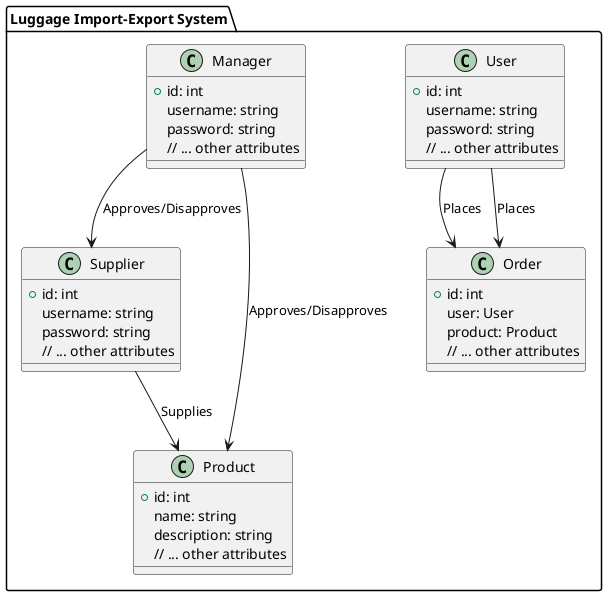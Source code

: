 @startuml
!define ENTITY class

package "Luggage Import-Export System" {
  ENTITY User {
    +id: int
    username: string
    password: string
    // ... other attributes
  }

  ENTITY Supplier {
    +id: int
    username: string
    password: string
    // ... other attributes
  }

  ENTITY Product {
    +id: int
    name: string
    description: string
    // ... other attributes
  }

  ENTITY Manager {
    +id: int
    username: string
    password: string
    // ... other attributes
  }

  ENTITY Order {
    +id: int
    user: User
    product: Product
    // ... other attributes
  }
}

User --> Order: Places
Supplier --> Product: Supplies
User --> Order: Places
Manager --> Supplier: Approves/Disapproves
Manager --> Product: Approves/Disapproves

@enduml
